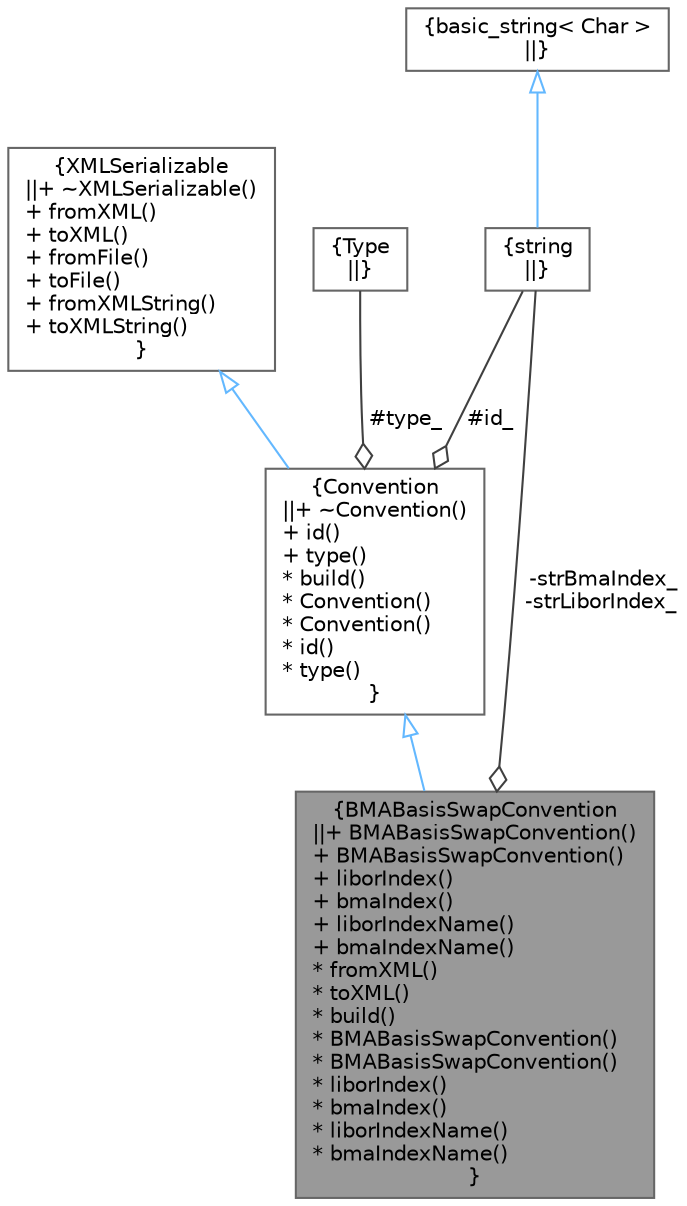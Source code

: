digraph "BMABasisSwapConvention"
{
 // INTERACTIVE_SVG=YES
 // LATEX_PDF_SIZE
  bgcolor="transparent";
  edge [fontname=Helvetica,fontsize=10,labelfontname=Helvetica,labelfontsize=10];
  node [fontname=Helvetica,fontsize=10,shape=box,height=0.2,width=0.4];
  Node1 [label="{BMABasisSwapConvention\n||+ BMABasisSwapConvention()\l+ BMABasisSwapConvention()\l+ liborIndex()\l+ bmaIndex()\l+ liborIndexName()\l+ bmaIndexName()\l* fromXML()\l* toXML()\l* build()\l* BMABasisSwapConvention()\l* BMABasisSwapConvention()\l* liborIndex()\l* bmaIndex()\l* liborIndexName()\l* bmaIndexName()\l}",height=0.2,width=0.4,color="gray40", fillcolor="grey60", style="filled", fontcolor="black",tooltip="Container for storing Libor-BMA Basis Swap conventions."];
  Node2 -> Node1 [dir="back",color="steelblue1",style="solid",arrowtail="onormal"];
  Node2 [label="{Convention\n||+ ~Convention()\l+ id()\l+ type()\l* build()\l* Convention()\l* Convention()\l* id()\l* type()\l}",height=0.2,width=0.4,color="gray40", fillcolor="white", style="filled",URL="$classore_1_1data_1_1_convention.html",tooltip="Abstract base class for convention objects."];
  Node3 -> Node2 [dir="back",color="steelblue1",style="solid",arrowtail="onormal"];
  Node3 [label="{XMLSerializable\n||+ ~XMLSerializable()\l+ fromXML()\l+ toXML()\l+ fromFile()\l+ toFile()\l+ fromXMLString()\l+ toXMLString()\l}",height=0.2,width=0.4,color="gray40", fillcolor="white", style="filled",URL="$classore_1_1data_1_1_x_m_l_serializable.html",tooltip="Base class for all serializable classes."];
  Node4 -> Node2 [color="grey25",style="solid",label=" #type_" ,arrowhead="odiamond"];
  Node4 [label="{Type\n||}",height=0.2,width=0.4,color="gray40", fillcolor="white", style="filled",tooltip=" "];
  Node5 -> Node2 [color="grey25",style="solid",label=" #id_" ,arrowhead="odiamond"];
  Node5 [label="{string\n||}",height=0.2,width=0.4,color="gray40", fillcolor="white", style="filled",tooltip=" "];
  Node6 -> Node5 [dir="back",color="steelblue1",style="solid",arrowtail="onormal"];
  Node6 [label="{basic_string\< Char \>\n||}",height=0.2,width=0.4,color="gray40", fillcolor="white", style="filled",tooltip=" "];
  Node5 -> Node1 [color="grey25",style="solid",label=" -strBmaIndex_\n-strLiborIndex_" ,arrowhead="odiamond"];
}
